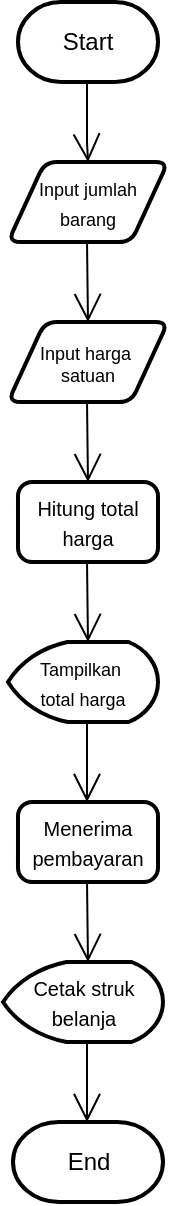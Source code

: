 <mxfile version="24.2.1" type="google">
  <diagram name="Page-1" id="Gu7OVn8te0sRoyNj6m1s">
    <mxGraphModel grid="1" page="1" gridSize="10" guides="1" tooltips="1" connect="1" arrows="1" fold="1" pageScale="1" pageWidth="850" pageHeight="1100" math="0" shadow="0">
      <root>
        <mxCell id="0" />
        <mxCell id="1" parent="0" />
        <mxCell id="IzB73JyRMIpdy8m4dlqv-1" value="Start" style="strokeWidth=2;html=1;shape=mxgraph.flowchart.terminator;whiteSpace=wrap;" vertex="1" parent="1">
          <mxGeometry x="20" y="40" width="70" height="40" as="geometry" />
        </mxCell>
        <mxCell id="IzB73JyRMIpdy8m4dlqv-2" value="" style="endArrow=open;endFill=1;endSize=12;html=1;rounded=0;" edge="1" parent="1">
          <mxGeometry width="160" relative="1" as="geometry">
            <mxPoint x="54.5" y="80" as="sourcePoint" />
            <mxPoint x="55" y="120" as="targetPoint" />
            <Array as="points">
              <mxPoint x="54.5" y="110" />
            </Array>
          </mxGeometry>
        </mxCell>
        <mxCell id="IzB73JyRMIpdy8m4dlqv-4" value="&lt;font style=&quot;font-size: 9px;&quot;&gt;Input jumlah barang&lt;/font&gt;" style="shape=parallelogram;html=1;strokeWidth=2;perimeter=parallelogramPerimeter;whiteSpace=wrap;rounded=1;arcSize=12;size=0.23;" vertex="1" parent="1">
          <mxGeometry x="15" y="120" width="80" height="40" as="geometry" />
        </mxCell>
        <mxCell id="IzB73JyRMIpdy8m4dlqv-5" value="&lt;font style=&quot;font-size: 9px;&quot;&gt;Input harga&amp;nbsp;&lt;/font&gt;&lt;div style=&quot;font-size: 9px;&quot;&gt;&lt;font style=&quot;font-size: 9px;&quot;&gt;satuan&lt;/font&gt;&lt;/div&gt;" style="shape=parallelogram;html=1;strokeWidth=2;perimeter=parallelogramPerimeter;whiteSpace=wrap;rounded=1;arcSize=12;size=0.23;" vertex="1" parent="1">
          <mxGeometry x="15" y="200" width="80" height="40" as="geometry" />
        </mxCell>
        <mxCell id="IzB73JyRMIpdy8m4dlqv-7" value="" style="endArrow=open;endFill=1;endSize=12;html=1;rounded=0;" edge="1" parent="1">
          <mxGeometry width="160" relative="1" as="geometry">
            <mxPoint x="54.5" y="160" as="sourcePoint" />
            <mxPoint x="55" y="200" as="targetPoint" />
          </mxGeometry>
        </mxCell>
        <mxCell id="IzB73JyRMIpdy8m4dlqv-8" value="&lt;font style=&quot;font-size: 10px;&quot;&gt;Hitung total harga&lt;/font&gt;" style="rounded=1;whiteSpace=wrap;html=1;absoluteArcSize=1;arcSize=14;strokeWidth=2;" vertex="1" parent="1">
          <mxGeometry x="20" y="280" width="70" height="40" as="geometry" />
        </mxCell>
        <mxCell id="IzB73JyRMIpdy8m4dlqv-9" value="" style="endArrow=open;endFill=1;endSize=12;html=1;rounded=0;" edge="1" parent="1">
          <mxGeometry width="160" relative="1" as="geometry">
            <mxPoint x="54.5" y="240" as="sourcePoint" />
            <mxPoint x="55" y="280" as="targetPoint" />
          </mxGeometry>
        </mxCell>
        <mxCell id="IzB73JyRMIpdy8m4dlqv-10" value="&lt;font style=&quot;font-size: 9px;&quot;&gt;Tampilkan&amp;nbsp;&lt;/font&gt;&lt;div&gt;&lt;font style=&quot;font-size: 9px;&quot;&gt;total harga&lt;/font&gt;&lt;/div&gt;" style="strokeWidth=2;html=1;shape=mxgraph.flowchart.display;whiteSpace=wrap;" vertex="1" parent="1">
          <mxGeometry x="15" y="360" width="75" height="40" as="geometry" />
        </mxCell>
        <mxCell id="IzB73JyRMIpdy8m4dlqv-11" value="" style="endArrow=open;endFill=1;endSize=12;html=1;rounded=0;" edge="1" parent="1">
          <mxGeometry width="160" relative="1" as="geometry">
            <mxPoint x="54.5" y="320" as="sourcePoint" />
            <mxPoint x="55" y="360" as="targetPoint" />
          </mxGeometry>
        </mxCell>
        <mxCell id="IzB73JyRMIpdy8m4dlqv-13" value="" style="endArrow=open;endFill=1;endSize=12;html=1;rounded=0;" edge="1" parent="1">
          <mxGeometry width="160" relative="1" as="geometry">
            <mxPoint x="54.5" y="400" as="sourcePoint" />
            <mxPoint x="54.5" y="440" as="targetPoint" />
          </mxGeometry>
        </mxCell>
        <mxCell id="IzB73JyRMIpdy8m4dlqv-14" value="&lt;font style=&quot;font-size: 10px;&quot;&gt;Menerima pembayaran&lt;/font&gt;" style="rounded=1;whiteSpace=wrap;html=1;absoluteArcSize=1;arcSize=14;strokeWidth=2;" vertex="1" parent="1">
          <mxGeometry x="20" y="440" width="70" height="40" as="geometry" />
        </mxCell>
        <mxCell id="IzB73JyRMIpdy8m4dlqv-15" value="&lt;font style=&quot;font-size: 10px;&quot;&gt;Cetak struk belanja&lt;/font&gt;" style="strokeWidth=2;html=1;shape=mxgraph.flowchart.display;whiteSpace=wrap;" vertex="1" parent="1">
          <mxGeometry x="12.5" y="520" width="80" height="40" as="geometry" />
        </mxCell>
        <mxCell id="IzB73JyRMIpdy8m4dlqv-16" value="" style="endArrow=open;endFill=1;endSize=12;html=1;rounded=0;" edge="1" parent="1">
          <mxGeometry width="160" relative="1" as="geometry">
            <mxPoint x="54.5" y="480" as="sourcePoint" />
            <mxPoint x="55" y="520" as="targetPoint" />
          </mxGeometry>
        </mxCell>
        <mxCell id="IzB73JyRMIpdy8m4dlqv-18" value="" style="endArrow=open;endFill=1;endSize=12;html=1;rounded=0;" edge="1" parent="1">
          <mxGeometry width="160" relative="1" as="geometry">
            <mxPoint x="54.5" y="560" as="sourcePoint" />
            <mxPoint x="54.5" y="600" as="targetPoint" />
          </mxGeometry>
        </mxCell>
        <mxCell id="IzB73JyRMIpdy8m4dlqv-19" value="End" style="strokeWidth=2;html=1;shape=mxgraph.flowchart.terminator;whiteSpace=wrap;" vertex="1" parent="1">
          <mxGeometry x="17.5" y="600" width="75" height="40" as="geometry" />
        </mxCell>
      </root>
    </mxGraphModel>
  </diagram>
</mxfile>
